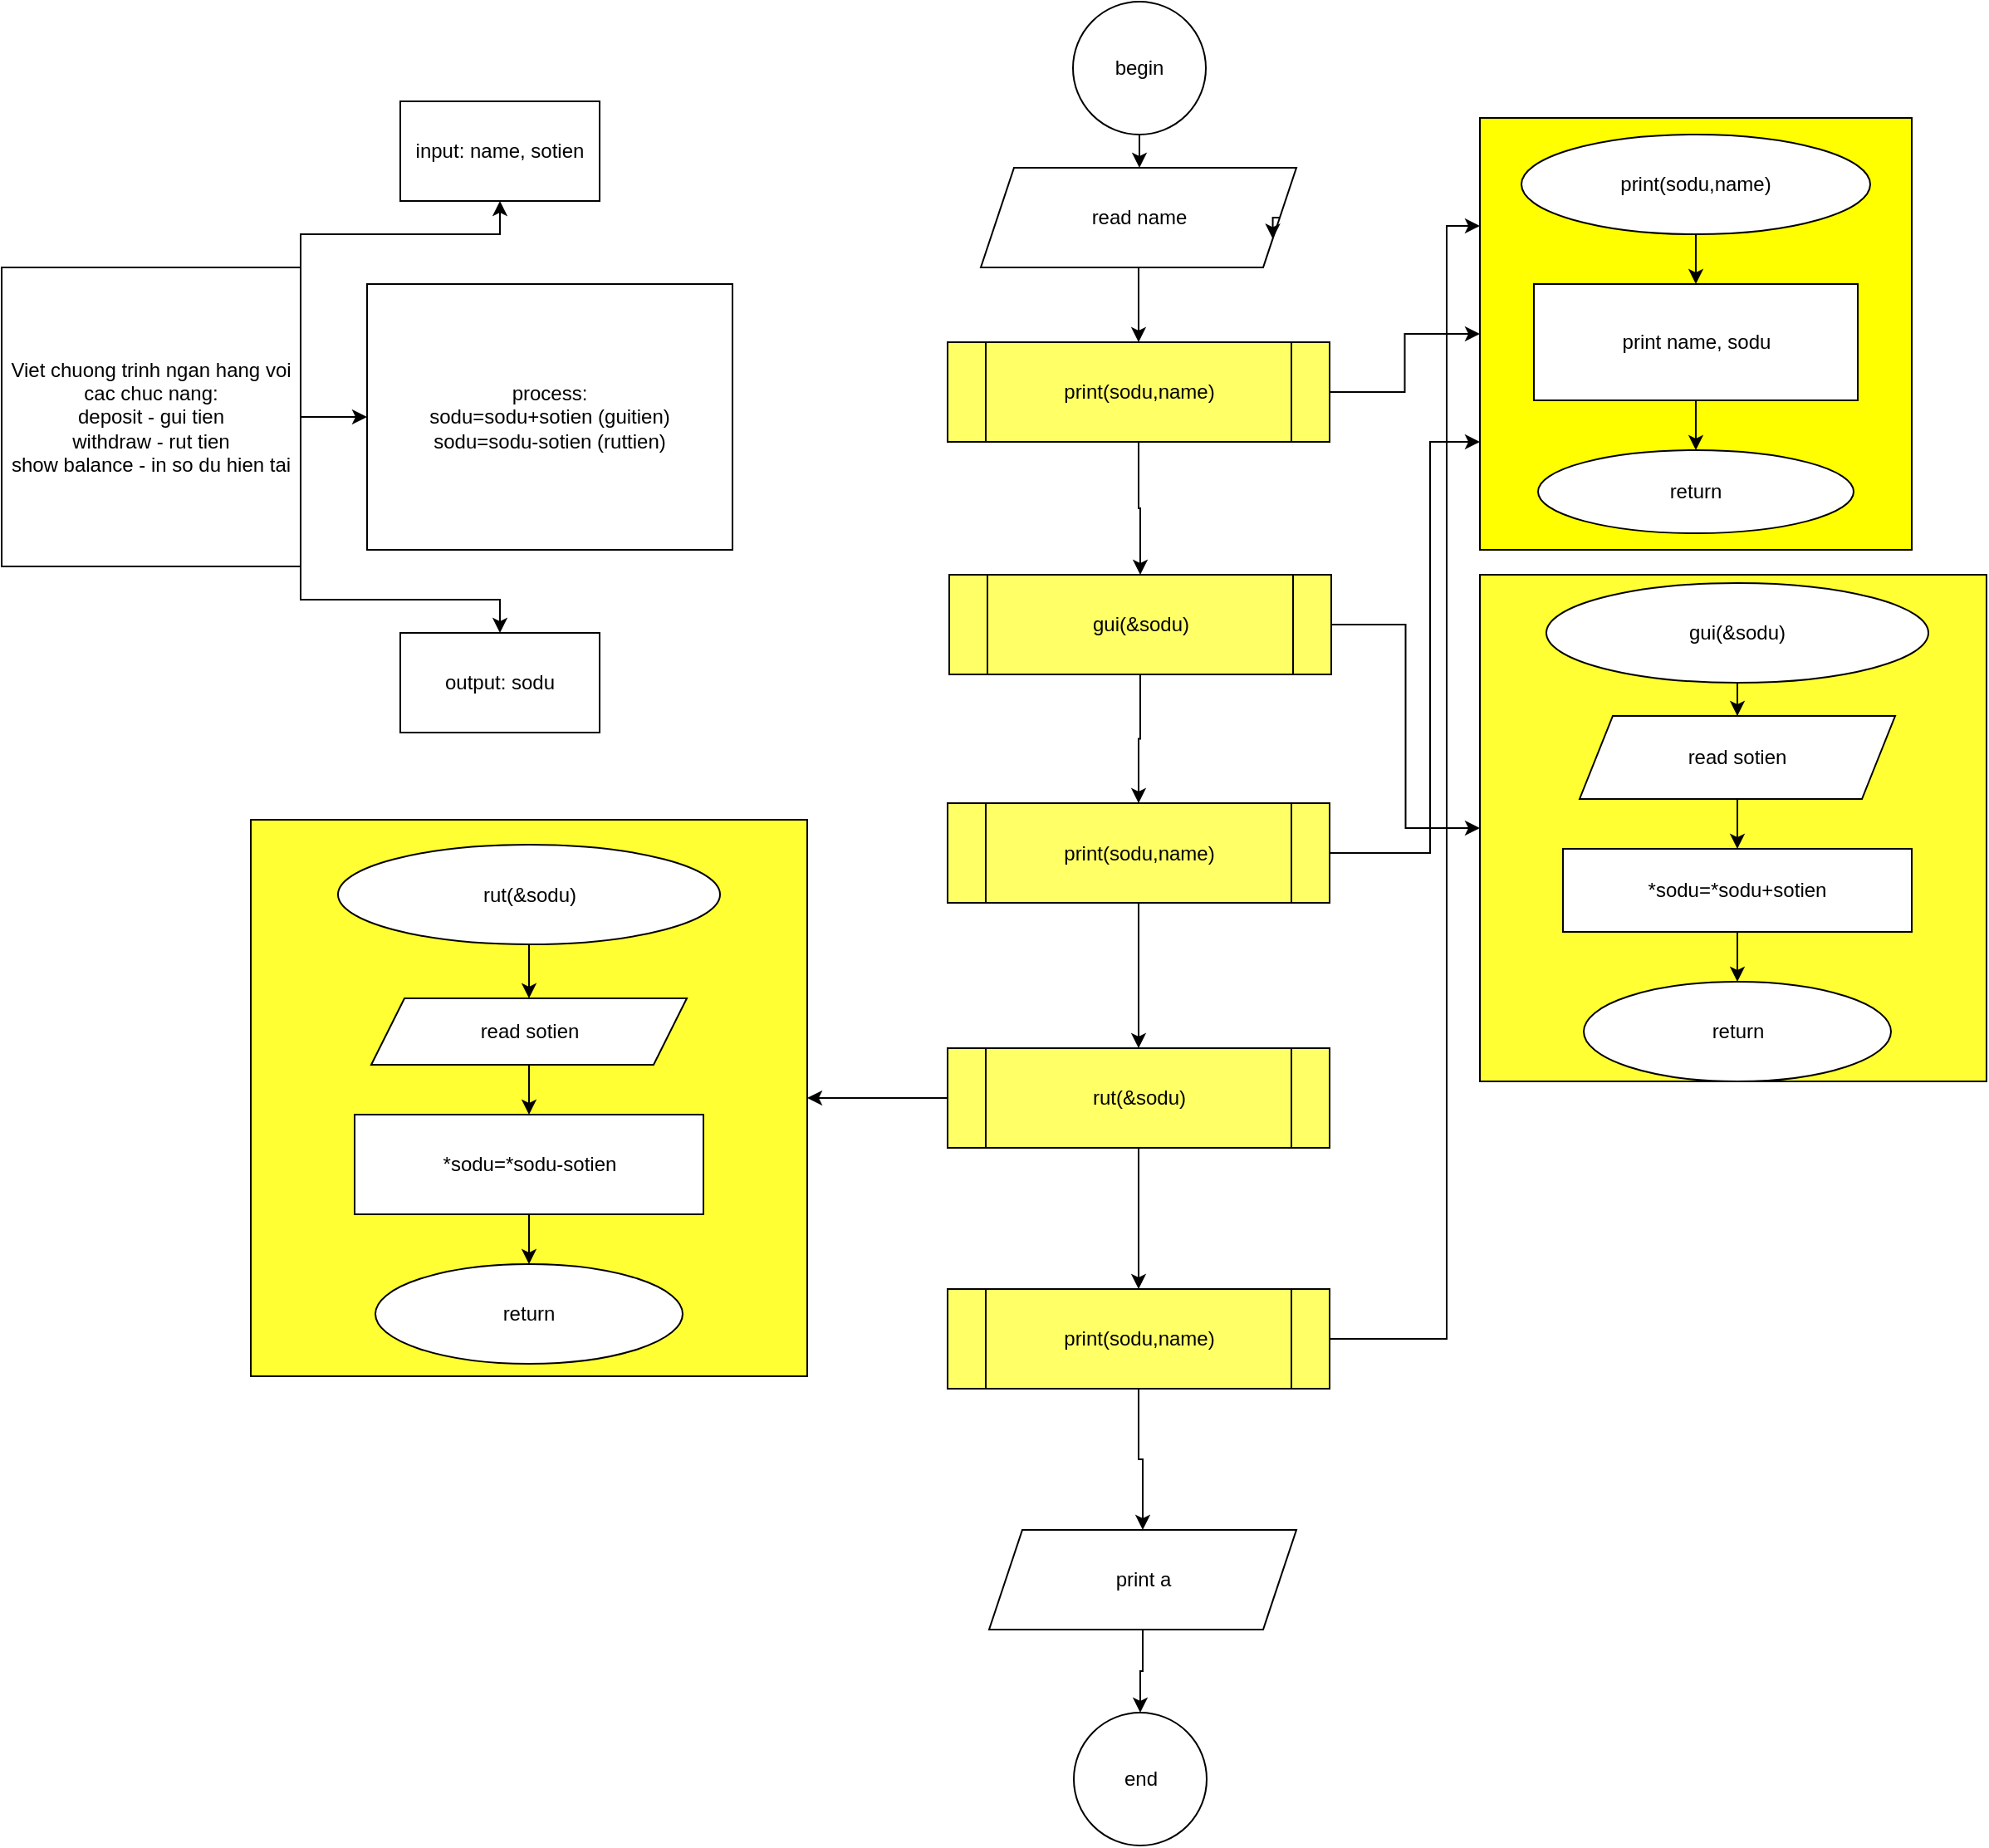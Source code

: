 <mxfile version="21.1.2" type="device">
  <diagram name="Page-1" id="Xq9pOM4AL3ZSUUl4AXzp">
    <mxGraphModel dx="1954" dy="1626" grid="1" gridSize="10" guides="1" tooltips="1" connect="1" arrows="1" fold="1" page="1" pageScale="1" pageWidth="850" pageHeight="1100" math="0" shadow="0">
      <root>
        <mxCell id="0" />
        <mxCell id="1" parent="0" />
        <mxCell id="CUTSN-miUmByQ_pqvZb4-1" style="edgeStyle=orthogonalEdgeStyle;rounded=0;orthogonalLoop=1;jettySize=auto;html=1;entryX=0.5;entryY=0;entryDx=0;entryDy=0;" parent="1" source="CUTSN-miUmByQ_pqvZb4-2" target="CUTSN-miUmByQ_pqvZb4-34" edge="1">
          <mxGeometry relative="1" as="geometry">
            <mxPoint x="425.5" y="140" as="targetPoint" />
          </mxGeometry>
        </mxCell>
        <mxCell id="CUTSN-miUmByQ_pqvZb4-2" value="begin" style="ellipse;whiteSpace=wrap;html=1;aspect=fixed;" parent="1" vertex="1">
          <mxGeometry x="385" y="-40" width="80" height="80" as="geometry" />
        </mxCell>
        <mxCell id="CUTSN-miUmByQ_pqvZb4-3" value="end" style="ellipse;whiteSpace=wrap;html=1;aspect=fixed;" parent="1" vertex="1">
          <mxGeometry x="385.5" y="990" width="80" height="80" as="geometry" />
        </mxCell>
        <mxCell id="CUTSN-miUmByQ_pqvZb4-8" value="" style="whiteSpace=wrap;html=1;aspect=fixed;fillColor=#FFFF00;" parent="1" vertex="1">
          <mxGeometry x="630" y="30" width="260" height="260" as="geometry" />
        </mxCell>
        <mxCell id="CUTSN-miUmByQ_pqvZb4-9" style="edgeStyle=orthogonalEdgeStyle;rounded=0;orthogonalLoop=1;jettySize=auto;html=1;entryX=0.5;entryY=0;entryDx=0;entryDy=0;" parent="1" source="CUTSN-miUmByQ_pqvZb4-10" target="CUTSN-miUmByQ_pqvZb4-14" edge="1">
          <mxGeometry relative="1" as="geometry" />
        </mxCell>
        <mxCell id="CUTSN-miUmByQ_pqvZb4-10" value="print(sodu,name)" style="ellipse;whiteSpace=wrap;html=1;" parent="1" vertex="1">
          <mxGeometry x="655" y="40" width="210" height="60" as="geometry" />
        </mxCell>
        <mxCell id="CUTSN-miUmByQ_pqvZb4-11" style="edgeStyle=orthogonalEdgeStyle;rounded=0;orthogonalLoop=1;jettySize=auto;html=1;exitX=0.5;exitY=1;exitDx=0;exitDy=0;" parent="1" source="CUTSN-miUmByQ_pqvZb4-10" target="CUTSN-miUmByQ_pqvZb4-10" edge="1">
          <mxGeometry relative="1" as="geometry" />
        </mxCell>
        <mxCell id="CUTSN-miUmByQ_pqvZb4-12" value="return" style="ellipse;whiteSpace=wrap;html=1;" parent="1" vertex="1">
          <mxGeometry x="665" y="230" width="190" height="50" as="geometry" />
        </mxCell>
        <mxCell id="CUTSN-miUmByQ_pqvZb4-13" style="edgeStyle=orthogonalEdgeStyle;rounded=0;orthogonalLoop=1;jettySize=auto;html=1;entryX=0.5;entryY=0;entryDx=0;entryDy=0;" parent="1" source="CUTSN-miUmByQ_pqvZb4-14" target="CUTSN-miUmByQ_pqvZb4-12" edge="1">
          <mxGeometry relative="1" as="geometry" />
        </mxCell>
        <mxCell id="CUTSN-miUmByQ_pqvZb4-14" value="print name, sodu" style="rounded=0;whiteSpace=wrap;html=1;" parent="1" vertex="1">
          <mxGeometry x="662.5" y="130" width="195" height="70" as="geometry" />
        </mxCell>
        <mxCell id="CUTSN-miUmByQ_pqvZb4-17" style="edgeStyle=orthogonalEdgeStyle;rounded=0;orthogonalLoop=1;jettySize=auto;html=1;exitX=1;exitY=0.5;exitDx=0;exitDy=0;" parent="1" source="CUTSN-miUmByQ_pqvZb4-18" target="CUTSN-miUmByQ_pqvZb4-21" edge="1">
          <mxGeometry relative="1" as="geometry">
            <mxPoint x="670" y="415.353" as="targetPoint" />
          </mxGeometry>
        </mxCell>
        <mxCell id="lzqcApx3vuAQtGLoI8DU-2" style="edgeStyle=orthogonalEdgeStyle;rounded=0;orthogonalLoop=1;jettySize=auto;html=1;entryX=0.5;entryY=0;entryDx=0;entryDy=0;" edge="1" parent="1" source="CUTSN-miUmByQ_pqvZb4-18" target="CUTSN-miUmByQ_pqvZb4-68">
          <mxGeometry relative="1" as="geometry" />
        </mxCell>
        <mxCell id="CUTSN-miUmByQ_pqvZb4-18" value="gui(&amp;amp;sodu)" style="shape=process;whiteSpace=wrap;html=1;backgroundOutline=1;fillColor=#FFFF66;" parent="1" vertex="1">
          <mxGeometry x="310.5" y="305" width="230" height="60" as="geometry" />
        </mxCell>
        <mxCell id="CUTSN-miUmByQ_pqvZb4-19" style="edgeStyle=orthogonalEdgeStyle;rounded=0;orthogonalLoop=1;jettySize=auto;html=1;entryX=0.5;entryY=0;entryDx=0;entryDy=0;" parent="1" source="CUTSN-miUmByQ_pqvZb4-20" target="CUTSN-miUmByQ_pqvZb4-3" edge="1">
          <mxGeometry relative="1" as="geometry" />
        </mxCell>
        <mxCell id="CUTSN-miUmByQ_pqvZb4-20" value="print a" style="shape=parallelogram;perimeter=parallelogramPerimeter;whiteSpace=wrap;html=1;fixedSize=1;" parent="1" vertex="1">
          <mxGeometry x="334.5" y="880" width="185" height="60" as="geometry" />
        </mxCell>
        <mxCell id="CUTSN-miUmByQ_pqvZb4-21" value="" style="whiteSpace=wrap;html=1;aspect=fixed;fillColor=#FFFF33;" parent="1" vertex="1">
          <mxGeometry x="630" y="305" width="305" height="305" as="geometry" />
        </mxCell>
        <mxCell id="CUTSN-miUmByQ_pqvZb4-50" style="edgeStyle=orthogonalEdgeStyle;rounded=0;orthogonalLoop=1;jettySize=auto;html=1;entryX=0.5;entryY=0;entryDx=0;entryDy=0;" parent="1" source="CUTSN-miUmByQ_pqvZb4-23" target="CUTSN-miUmByQ_pqvZb4-49" edge="1">
          <mxGeometry relative="1" as="geometry" />
        </mxCell>
        <mxCell id="CUTSN-miUmByQ_pqvZb4-23" value="gui(&amp;amp;sodu)" style="ellipse;whiteSpace=wrap;html=1;" parent="1" vertex="1">
          <mxGeometry x="670" y="310" width="230" height="60" as="geometry" />
        </mxCell>
        <mxCell id="CUTSN-miUmByQ_pqvZb4-24" value="return" style="ellipse;whiteSpace=wrap;html=1;" parent="1" vertex="1">
          <mxGeometry x="692.5" y="550" width="185" height="60" as="geometry" />
        </mxCell>
        <mxCell id="CUTSN-miUmByQ_pqvZb4-25" style="edgeStyle=orthogonalEdgeStyle;rounded=0;orthogonalLoop=1;jettySize=auto;html=1;" parent="1" source="CUTSN-miUmByQ_pqvZb4-26" target="CUTSN-miUmByQ_pqvZb4-24" edge="1">
          <mxGeometry relative="1" as="geometry" />
        </mxCell>
        <mxCell id="CUTSN-miUmByQ_pqvZb4-26" value="*sodu=*sodu+sotien" style="rounded=0;whiteSpace=wrap;html=1;" parent="1" vertex="1">
          <mxGeometry x="680" y="470" width="210" height="50" as="geometry" />
        </mxCell>
        <mxCell id="CUTSN-miUmByQ_pqvZb4-27" style="edgeStyle=orthogonalEdgeStyle;rounded=0;orthogonalLoop=1;jettySize=auto;html=1;exitX=1;exitY=0;exitDx=0;exitDy=0;" parent="1" source="CUTSN-miUmByQ_pqvZb4-30" target="CUTSN-miUmByQ_pqvZb4-31" edge="1">
          <mxGeometry relative="1" as="geometry">
            <mxPoint x="-10" y="80" as="targetPoint" />
          </mxGeometry>
        </mxCell>
        <mxCell id="CUTSN-miUmByQ_pqvZb4-28" style="edgeStyle=orthogonalEdgeStyle;rounded=0;orthogonalLoop=1;jettySize=auto;html=1;" parent="1" source="CUTSN-miUmByQ_pqvZb4-30" target="CUTSN-miUmByQ_pqvZb4-32" edge="1">
          <mxGeometry relative="1" as="geometry">
            <mxPoint x="30" y="210" as="targetPoint" />
          </mxGeometry>
        </mxCell>
        <mxCell id="CUTSN-miUmByQ_pqvZb4-29" style="edgeStyle=orthogonalEdgeStyle;rounded=0;orthogonalLoop=1;jettySize=auto;html=1;exitX=1;exitY=1;exitDx=0;exitDy=0;" parent="1" source="CUTSN-miUmByQ_pqvZb4-30" target="CUTSN-miUmByQ_pqvZb4-33" edge="1">
          <mxGeometry relative="1" as="geometry">
            <mxPoint x="40" y="380" as="targetPoint" />
          </mxGeometry>
        </mxCell>
        <mxCell id="CUTSN-miUmByQ_pqvZb4-30" value="&lt;div&gt;Viet chuong trinh ngan hang voi cac chuc nang:&lt;/div&gt;&lt;div&gt;deposit - gui tien&lt;/div&gt;&lt;div&gt;withdraw - rut tien&lt;/div&gt;&lt;div&gt;show balance - in so du hien tai&lt;/div&gt;" style="whiteSpace=wrap;html=1;aspect=fixed;" parent="1" vertex="1">
          <mxGeometry x="-260" y="120" width="180" height="180" as="geometry" />
        </mxCell>
        <mxCell id="CUTSN-miUmByQ_pqvZb4-31" value="input: name, sotien" style="rounded=0;whiteSpace=wrap;html=1;" parent="1" vertex="1">
          <mxGeometry x="-20" y="20" width="120" height="60" as="geometry" />
        </mxCell>
        <mxCell id="CUTSN-miUmByQ_pqvZb4-32" value="process:&lt;br&gt;sodu=sodu+sotien (guitien)&lt;br&gt;sodu=sodu-sotien (ruttien)" style="rounded=0;whiteSpace=wrap;html=1;" parent="1" vertex="1">
          <mxGeometry x="-40" y="130" width="220" height="160" as="geometry" />
        </mxCell>
        <mxCell id="CUTSN-miUmByQ_pqvZb4-33" value="output: sodu" style="rounded=0;whiteSpace=wrap;html=1;" parent="1" vertex="1">
          <mxGeometry x="-20" y="340" width="120" height="60" as="geometry" />
        </mxCell>
        <mxCell id="CUTSN-miUmByQ_pqvZb4-38" style="edgeStyle=orthogonalEdgeStyle;rounded=0;orthogonalLoop=1;jettySize=auto;html=1;entryX=0.5;entryY=0;entryDx=0;entryDy=0;" parent="1" source="CUTSN-miUmByQ_pqvZb4-34" target="CUTSN-miUmByQ_pqvZb4-37" edge="1">
          <mxGeometry relative="1" as="geometry">
            <mxPoint x="424.5" y="150" as="targetPoint" />
          </mxGeometry>
        </mxCell>
        <mxCell id="CUTSN-miUmByQ_pqvZb4-34" value="read name" style="shape=parallelogram;perimeter=parallelogramPerimeter;whiteSpace=wrap;html=1;fixedSize=1;" parent="1" vertex="1">
          <mxGeometry x="329.5" y="60" width="190" height="60" as="geometry" />
        </mxCell>
        <mxCell id="CUTSN-miUmByQ_pqvZb4-35" style="edgeStyle=orthogonalEdgeStyle;rounded=0;orthogonalLoop=1;jettySize=auto;html=1;exitX=1;exitY=0.5;exitDx=0;exitDy=0;entryX=1;entryY=0.75;entryDx=0;entryDy=0;" parent="1" source="CUTSN-miUmByQ_pqvZb4-34" target="CUTSN-miUmByQ_pqvZb4-34" edge="1">
          <mxGeometry relative="1" as="geometry" />
        </mxCell>
        <mxCell id="CUTSN-miUmByQ_pqvZb4-57" style="edgeStyle=orthogonalEdgeStyle;rounded=0;orthogonalLoop=1;jettySize=auto;html=1;exitX=1;exitY=0.5;exitDx=0;exitDy=0;entryX=0;entryY=0.5;entryDx=0;entryDy=0;" parent="1" source="CUTSN-miUmByQ_pqvZb4-37" target="CUTSN-miUmByQ_pqvZb4-8" edge="1">
          <mxGeometry relative="1" as="geometry" />
        </mxCell>
        <mxCell id="lzqcApx3vuAQtGLoI8DU-1" style="edgeStyle=orthogonalEdgeStyle;rounded=0;orthogonalLoop=1;jettySize=auto;html=1;entryX=0.5;entryY=0;entryDx=0;entryDy=0;" edge="1" parent="1" source="CUTSN-miUmByQ_pqvZb4-37" target="CUTSN-miUmByQ_pqvZb4-18">
          <mxGeometry relative="1" as="geometry" />
        </mxCell>
        <mxCell id="CUTSN-miUmByQ_pqvZb4-37" value="print(sodu,name)" style="shape=process;whiteSpace=wrap;html=1;backgroundOutline=1;fillColor=#FFFF66;" parent="1" vertex="1">
          <mxGeometry x="309.5" y="165" width="230" height="60" as="geometry" />
        </mxCell>
        <mxCell id="CUTSN-miUmByQ_pqvZb4-56" style="edgeStyle=orthogonalEdgeStyle;rounded=0;orthogonalLoop=1;jettySize=auto;html=1;exitX=0;exitY=0.5;exitDx=0;exitDy=0;entryX=1;entryY=0.5;entryDx=0;entryDy=0;" parent="1" source="CUTSN-miUmByQ_pqvZb4-40" target="CUTSN-miUmByQ_pqvZb4-43" edge="1">
          <mxGeometry relative="1" as="geometry" />
        </mxCell>
        <mxCell id="lzqcApx3vuAQtGLoI8DU-4" style="edgeStyle=orthogonalEdgeStyle;rounded=0;orthogonalLoop=1;jettySize=auto;html=1;entryX=0.5;entryY=0;entryDx=0;entryDy=0;" edge="1" parent="1" source="CUTSN-miUmByQ_pqvZb4-40" target="CUTSN-miUmByQ_pqvZb4-73">
          <mxGeometry relative="1" as="geometry">
            <mxPoint x="424.5" y="720" as="targetPoint" />
          </mxGeometry>
        </mxCell>
        <mxCell id="CUTSN-miUmByQ_pqvZb4-40" value="rut(&amp;amp;sodu)" style="shape=process;whiteSpace=wrap;html=1;backgroundOutline=1;fillColor=#FFFF66;" parent="1" vertex="1">
          <mxGeometry x="309.5" y="590" width="230" height="60" as="geometry" />
        </mxCell>
        <mxCell id="CUTSN-miUmByQ_pqvZb4-43" value="" style="whiteSpace=wrap;html=1;aspect=fixed;fillColor=#FFFF33;" parent="1" vertex="1">
          <mxGeometry x="-110" y="452.5" width="335" height="335" as="geometry" />
        </mxCell>
        <mxCell id="CUTSN-miUmByQ_pqvZb4-54" style="edgeStyle=orthogonalEdgeStyle;rounded=0;orthogonalLoop=1;jettySize=auto;html=1;" parent="1" source="CUTSN-miUmByQ_pqvZb4-44" target="CUTSN-miUmByQ_pqvZb4-53" edge="1">
          <mxGeometry relative="1" as="geometry" />
        </mxCell>
        <mxCell id="CUTSN-miUmByQ_pqvZb4-44" value="rut(&amp;amp;sodu)" style="ellipse;whiteSpace=wrap;html=1;" parent="1" vertex="1">
          <mxGeometry x="-57.5" y="467.5" width="230" height="60" as="geometry" />
        </mxCell>
        <mxCell id="CUTSN-miUmByQ_pqvZb4-45" value="return" style="ellipse;whiteSpace=wrap;html=1;" parent="1" vertex="1">
          <mxGeometry x="-35" y="720" width="185" height="60" as="geometry" />
        </mxCell>
        <mxCell id="CUTSN-miUmByQ_pqvZb4-48" style="edgeStyle=orthogonalEdgeStyle;rounded=0;orthogonalLoop=1;jettySize=auto;html=1;entryX=0.5;entryY=0;entryDx=0;entryDy=0;" parent="1" source="CUTSN-miUmByQ_pqvZb4-46" target="CUTSN-miUmByQ_pqvZb4-45" edge="1">
          <mxGeometry relative="1" as="geometry" />
        </mxCell>
        <mxCell id="CUTSN-miUmByQ_pqvZb4-46" value="*sodu=*sodu-sotien" style="rounded=0;whiteSpace=wrap;html=1;" parent="1" vertex="1">
          <mxGeometry x="-47.5" y="630" width="210" height="60" as="geometry" />
        </mxCell>
        <mxCell id="CUTSN-miUmByQ_pqvZb4-52" style="edgeStyle=orthogonalEdgeStyle;rounded=0;orthogonalLoop=1;jettySize=auto;html=1;entryX=0.5;entryY=0;entryDx=0;entryDy=0;" parent="1" source="CUTSN-miUmByQ_pqvZb4-49" target="CUTSN-miUmByQ_pqvZb4-26" edge="1">
          <mxGeometry relative="1" as="geometry" />
        </mxCell>
        <mxCell id="CUTSN-miUmByQ_pqvZb4-49" value="read sotien" style="shape=parallelogram;perimeter=parallelogramPerimeter;whiteSpace=wrap;html=1;fixedSize=1;" parent="1" vertex="1">
          <mxGeometry x="690" y="390" width="190" height="50" as="geometry" />
        </mxCell>
        <mxCell id="CUTSN-miUmByQ_pqvZb4-55" style="edgeStyle=orthogonalEdgeStyle;rounded=0;orthogonalLoop=1;jettySize=auto;html=1;entryX=0.5;entryY=0;entryDx=0;entryDy=0;" parent="1" source="CUTSN-miUmByQ_pqvZb4-53" target="CUTSN-miUmByQ_pqvZb4-46" edge="1">
          <mxGeometry relative="1" as="geometry" />
        </mxCell>
        <mxCell id="CUTSN-miUmByQ_pqvZb4-53" value="read sotien" style="shape=parallelogram;perimeter=parallelogramPerimeter;whiteSpace=wrap;html=1;fixedSize=1;" parent="1" vertex="1">
          <mxGeometry x="-37.5" y="560" width="190" height="40" as="geometry" />
        </mxCell>
        <mxCell id="CUTSN-miUmByQ_pqvZb4-70" style="edgeStyle=orthogonalEdgeStyle;rounded=0;orthogonalLoop=1;jettySize=auto;html=1;exitX=1;exitY=0.5;exitDx=0;exitDy=0;entryX=0;entryY=0.75;entryDx=0;entryDy=0;" parent="1" source="CUTSN-miUmByQ_pqvZb4-68" target="CUTSN-miUmByQ_pqvZb4-8" edge="1">
          <mxGeometry relative="1" as="geometry">
            <mxPoint x="600" y="251" as="targetPoint" />
            <Array as="points">
              <mxPoint x="600" y="473" />
              <mxPoint x="600" y="225" />
            </Array>
          </mxGeometry>
        </mxCell>
        <mxCell id="lzqcApx3vuAQtGLoI8DU-3" style="edgeStyle=orthogonalEdgeStyle;rounded=0;orthogonalLoop=1;jettySize=auto;html=1;entryX=0.5;entryY=0;entryDx=0;entryDy=0;" edge="1" parent="1" source="CUTSN-miUmByQ_pqvZb4-68" target="CUTSN-miUmByQ_pqvZb4-40">
          <mxGeometry relative="1" as="geometry" />
        </mxCell>
        <mxCell id="CUTSN-miUmByQ_pqvZb4-68" value="print(sodu,name)" style="shape=process;whiteSpace=wrap;html=1;backgroundOutline=1;fillColor=#FFFF66;" parent="1" vertex="1">
          <mxGeometry x="309.5" y="442.5" width="230" height="60" as="geometry" />
        </mxCell>
        <mxCell id="CUTSN-miUmByQ_pqvZb4-76" style="edgeStyle=orthogonalEdgeStyle;rounded=0;orthogonalLoop=1;jettySize=auto;html=1;entryX=0.5;entryY=0;entryDx=0;entryDy=0;exitX=0.5;exitY=1;exitDx=0;exitDy=0;" parent="1" source="CUTSN-miUmByQ_pqvZb4-73" target="CUTSN-miUmByQ_pqvZb4-20" edge="1">
          <mxGeometry relative="1" as="geometry">
            <mxPoint x="424.5" y="810" as="sourcePoint" />
          </mxGeometry>
        </mxCell>
        <mxCell id="CUTSN-miUmByQ_pqvZb4-77" style="edgeStyle=orthogonalEdgeStyle;rounded=0;orthogonalLoop=1;jettySize=auto;html=1;exitX=1;exitY=0.5;exitDx=0;exitDy=0;entryX=0;entryY=0.25;entryDx=0;entryDy=0;" parent="1" source="CUTSN-miUmByQ_pqvZb4-73" target="CUTSN-miUmByQ_pqvZb4-8" edge="1">
          <mxGeometry relative="1" as="geometry">
            <mxPoint x="610" y="80" as="targetPoint" />
            <Array as="points">
              <mxPoint x="610" y="765" />
              <mxPoint x="610" y="95" />
            </Array>
          </mxGeometry>
        </mxCell>
        <mxCell id="CUTSN-miUmByQ_pqvZb4-73" value="print(sodu,name)" style="shape=process;whiteSpace=wrap;html=1;backgroundOutline=1;fillColor=#FFFF66;" parent="1" vertex="1">
          <mxGeometry x="309.5" y="735" width="230" height="60" as="geometry" />
        </mxCell>
      </root>
    </mxGraphModel>
  </diagram>
</mxfile>

